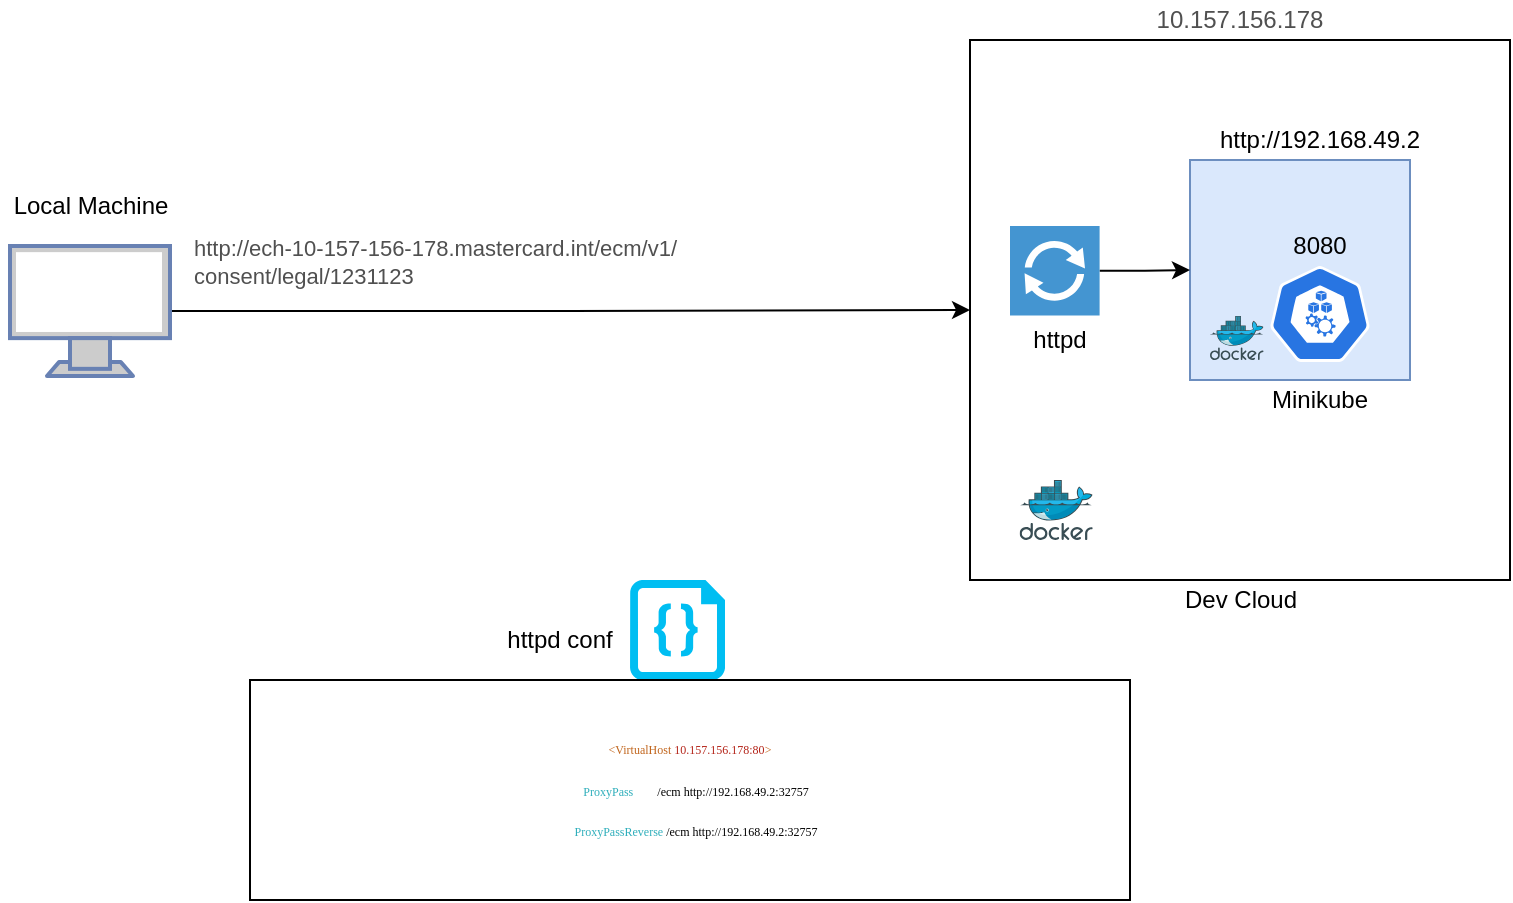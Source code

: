 <mxfile version="14.7.3" type="github">
  <diagram id="c4R9Z3FZmSfCnnZlYvmE" name="Page-1">
    <mxGraphModel dx="956" dy="538" grid="1" gridSize="10" guides="1" tooltips="1" connect="1" arrows="1" fold="1" page="1" pageScale="1" pageWidth="850" pageHeight="1100" math="0" shadow="0">
      <root>
        <mxCell id="0" />
        <mxCell id="1" parent="0" />
        <mxCell id="e2Vr-M4xrAGv_B6m-avt-10" value="" style="whiteSpace=wrap;html=1;aspect=fixed;" vertex="1" parent="1">
          <mxGeometry x="510" y="100" width="270" height="270" as="geometry" />
        </mxCell>
        <mxCell id="e2Vr-M4xrAGv_B6m-avt-11" value="" style="whiteSpace=wrap;html=1;aspect=fixed;fillColor=#dae8fc;strokeColor=#6c8ebf;" vertex="1" parent="1">
          <mxGeometry x="620" y="160" width="110" height="110" as="geometry" />
        </mxCell>
        <mxCell id="e2Vr-M4xrAGv_B6m-avt-12" value="Minikube" style="text;html=1;strokeColor=none;fillColor=none;align=center;verticalAlign=middle;whiteSpace=wrap;rounded=0;" vertex="1" parent="1">
          <mxGeometry x="665" y="270" width="40" height="20" as="geometry" />
        </mxCell>
        <mxCell id="e2Vr-M4xrAGv_B6m-avt-14" value="http://192.168.49.2" style="text;html=1;strokeColor=none;fillColor=none;align=center;verticalAlign=middle;whiteSpace=wrap;rounded=0;" vertex="1" parent="1">
          <mxGeometry x="665" y="140" width="40" height="20" as="geometry" />
        </mxCell>
        <mxCell id="e2Vr-M4xrAGv_B6m-avt-17" value="&lt;span style=&quot;color: rgb(80 , 80 , 80) ; font-family: &amp;#34;opensans&amp;#34; , &amp;#34;helvetica&amp;#34; , &amp;#34;arial&amp;#34; , sans-serif ; font-size: 12px ; text-align: left ; background-color: rgb(255 , 255 , 255)&quot;&gt;10.157.156.178&lt;/span&gt;" style="text;html=1;strokeColor=none;fillColor=none;align=center;verticalAlign=middle;whiteSpace=wrap;rounded=0;" vertex="1" parent="1">
          <mxGeometry x="570" y="80" width="150" height="20" as="geometry" />
        </mxCell>
        <mxCell id="e2Vr-M4xrAGv_B6m-avt-19" style="edgeStyle=orthogonalEdgeStyle;rounded=0;orthogonalLoop=1;jettySize=auto;html=1;" edge="1" parent="1" source="e2Vr-M4xrAGv_B6m-avt-18" target="e2Vr-M4xrAGv_B6m-avt-10">
          <mxGeometry relative="1" as="geometry" />
        </mxCell>
        <mxCell id="e2Vr-M4xrAGv_B6m-avt-18" value="" style="fontColor=#0066CC;verticalAlign=top;verticalLabelPosition=bottom;labelPosition=center;align=center;html=1;outlineConnect=0;fillColor=#CCCCCC;strokeColor=#6881B3;gradientColor=none;gradientDirection=north;strokeWidth=2;shape=mxgraph.networks.monitor;" vertex="1" parent="1">
          <mxGeometry x="30" y="203" width="80" height="65" as="geometry" />
        </mxCell>
        <mxCell id="e2Vr-M4xrAGv_B6m-avt-20" value="&lt;span style=&quot;font-style: normal ; font-weight: 400 ; letter-spacing: normal ; text-indent: 0px ; text-transform: none ; word-spacing: 0px ; text-decoration: none ; color: rgb(80 , 80 , 80) ; font-family: &amp;#34;opensans&amp;#34; , &amp;#34;helvetica&amp;#34; , &amp;#34;arial&amp;#34; , sans-serif ; text-align: left ; background-color: rgb(255 , 255 , 255) ; float: none ; display: inline&quot;&gt;&lt;font style=&quot;font-size: 11px&quot;&gt;http://ech-10-157-156-178.mastercard.int/ecm/v1/&lt;br&gt;consent/legal/1231123&lt;/font&gt;&lt;/span&gt;" style="text;whiteSpace=wrap;html=1;" vertex="1" parent="1">
          <mxGeometry x="120" y="190" width="450" height="30" as="geometry" />
        </mxCell>
        <mxCell id="e2Vr-M4xrAGv_B6m-avt-21" value="" style="group" vertex="1" connectable="0" parent="1">
          <mxGeometry x="660" y="193" width="50" height="68" as="geometry" />
        </mxCell>
        <mxCell id="e2Vr-M4xrAGv_B6m-avt-15" value="" style="html=1;dashed=0;whitespace=wrap;fillColor=#2875E2;strokeColor=#ffffff;points=[[0.005,0.63,0],[0.1,0.2,0],[0.9,0.2,0],[0.5,0,0],[0.995,0.63,0],[0.72,0.99,0],[0.5,1,0],[0.28,0.99,0]];shape=mxgraph.kubernetes.icon;prIcon=node" vertex="1" parent="e2Vr-M4xrAGv_B6m-avt-21">
          <mxGeometry y="20" width="50" height="48" as="geometry" />
        </mxCell>
        <mxCell id="e2Vr-M4xrAGv_B6m-avt-16" value="8080" style="text;html=1;strokeColor=none;fillColor=none;align=center;verticalAlign=middle;whiteSpace=wrap;rounded=0;" vertex="1" parent="e2Vr-M4xrAGv_B6m-avt-21">
          <mxGeometry x="5" width="40" height="20" as="geometry" />
        </mxCell>
        <mxCell id="e2Vr-M4xrAGv_B6m-avt-28" style="edgeStyle=orthogonalEdgeStyle;rounded=0;orthogonalLoop=1;jettySize=auto;html=1;entryX=0;entryY=0.5;entryDx=0;entryDy=0;" edge="1" parent="1" source="e2Vr-M4xrAGv_B6m-avt-22" target="e2Vr-M4xrAGv_B6m-avt-11">
          <mxGeometry relative="1" as="geometry" />
        </mxCell>
        <mxCell id="e2Vr-M4xrAGv_B6m-avt-22" value="" style="pointerEvents=1;shadow=0;dashed=0;html=1;strokeColor=none;fillColor=#4495D1;labelPosition=center;verticalLabelPosition=bottom;verticalAlign=top;align=center;outlineConnect=0;shape=mxgraph.veeam.2d.proxy;" vertex="1" parent="1">
          <mxGeometry x="530" y="193" width="44.8" height="44.8" as="geometry" />
        </mxCell>
        <mxCell id="e2Vr-M4xrAGv_B6m-avt-23" value="httpd" style="text;html=1;strokeColor=none;fillColor=none;align=center;verticalAlign=middle;whiteSpace=wrap;rounded=0;" vertex="1" parent="1">
          <mxGeometry x="534.8" y="240" width="40" height="20" as="geometry" />
        </mxCell>
        <mxCell id="e2Vr-M4xrAGv_B6m-avt-25" value="" style="verticalLabelPosition=bottom;html=1;verticalAlign=top;align=center;strokeColor=none;fillColor=#00BEF2;shape=mxgraph.azure.code_file;pointerEvents=1;" vertex="1" parent="1">
          <mxGeometry x="340" y="370" width="47.5" height="50" as="geometry" />
        </mxCell>
        <mxCell id="e2Vr-M4xrAGv_B6m-avt-26" value="&lt;p style=&quot;margin: 0px ; font-stretch: normal ; line-height: normal ; font-family: &amp;#34;menlo&amp;#34; ; font-size: 6px&quot;&gt;&lt;font style=&quot;font-size: 6px&quot;&gt;&lt;span style=&quot;color: rgb(193 , 101 , 28) ; font-size: 6px&quot;&gt;&amp;lt;VirtualHost&lt;/span&gt;&lt;font color=&quot;#b42419&quot;&gt; 10.157.156.178:80&lt;/font&gt;&lt;font color=&quot;#c1651c&quot;&gt;&lt;span&gt;&amp;gt;&lt;/span&gt;&lt;/font&gt;&lt;/font&gt;&lt;/p&gt;&lt;font style=&quot;font-size: 6px&quot;&gt;&lt;br style=&quot;font-size: 6px&quot;&gt;&lt;/font&gt;&lt;p style=&quot;margin: 0px ; font-stretch: normal ; line-height: normal ; font-family: &amp;#34;menlo&amp;#34; ; font-size: 6px&quot;&gt;&lt;font style=&quot;font-size: 6px&quot;&gt;&amp;nbsp; &amp;nbsp; &lt;span style=&quot;color: rgb(46 , 174 , 187) ; font-size: 6px&quot;&gt;ProxyPass&lt;/span&gt;&amp;nbsp; &amp;nbsp; &amp;nbsp; &amp;nbsp; /ecm http://192.168.49.2:32757&lt;/font&gt;&lt;/p&gt;&lt;font style=&quot;font-size: 6px&quot;&gt;&lt;br style=&quot;font-size: 6px&quot;&gt;&lt;/font&gt;&lt;p style=&quot;margin: 0px ; font-stretch: normal ; line-height: normal ; font-family: &amp;#34;menlo&amp;#34; ; font-size: 6px&quot;&gt;&lt;font style=&quot;font-size: 6px&quot;&gt;&amp;nbsp; &amp;nbsp; &lt;span style=&quot;color: rgb(46 , 174 , 187) ; font-size: 6px&quot;&gt;ProxyPassReverse&lt;/span&gt; /ecm http://192.168.49.2:32757&lt;/font&gt;&lt;/p&gt;" style="whiteSpace=wrap;html=1;" vertex="1" parent="1">
          <mxGeometry x="150" y="420" width="440" height="110" as="geometry" />
        </mxCell>
        <mxCell id="e2Vr-M4xrAGv_B6m-avt-27" value="httpd conf" style="text;html=1;strokeColor=none;fillColor=none;align=center;verticalAlign=middle;whiteSpace=wrap;rounded=0;" vertex="1" parent="1">
          <mxGeometry x="270" y="390" width="70" height="20" as="geometry" />
        </mxCell>
        <mxCell id="e2Vr-M4xrAGv_B6m-avt-32" value="Local Machine" style="text;html=1;align=center;verticalAlign=middle;resizable=0;points=[];autosize=1;strokeColor=none;" vertex="1" parent="1">
          <mxGeometry x="25" y="173" width="90" height="20" as="geometry" />
        </mxCell>
        <mxCell id="e2Vr-M4xrAGv_B6m-avt-33" value="Dev Cloud" style="text;html=1;align=center;verticalAlign=middle;resizable=0;points=[];autosize=1;strokeColor=none;" vertex="1" parent="1">
          <mxGeometry x="610" y="370" width="70" height="20" as="geometry" />
        </mxCell>
        <mxCell id="e2Vr-M4xrAGv_B6m-avt-34" value="" style="aspect=fixed;html=1;points=[];align=center;image;fontSize=12;image=img/lib/mscae/Docker.svg;" vertex="1" parent="1">
          <mxGeometry x="630" y="238" width="26.83" height="22" as="geometry" />
        </mxCell>
        <mxCell id="e2Vr-M4xrAGv_B6m-avt-35" value="" style="aspect=fixed;html=1;points=[];align=center;image;fontSize=12;image=img/lib/mscae/Docker.svg;" vertex="1" parent="1">
          <mxGeometry x="534.8" y="320" width="36.59" height="30" as="geometry" />
        </mxCell>
      </root>
    </mxGraphModel>
  </diagram>
</mxfile>
